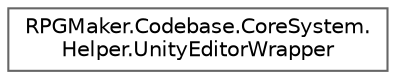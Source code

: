 digraph "クラス階層図"
{
 // LATEX_PDF_SIZE
  bgcolor="transparent";
  edge [fontname=Helvetica,fontsize=10,labelfontname=Helvetica,labelfontsize=10];
  node [fontname=Helvetica,fontsize=10,shape=box,height=0.2,width=0.4];
  rankdir="LR";
  Node0 [id="Node000000",label="RPGMaker.Codebase.CoreSystem.\lHelper.UnityEditorWrapper",height=0.2,width=0.4,color="grey40", fillcolor="white", style="filled",URL="$d7/dc2/class_r_p_g_maker_1_1_codebase_1_1_core_system_1_1_helper_1_1_unity_editor_wrapper.html",tooltip="ユニティ・エディター・ラッパー"];
}
